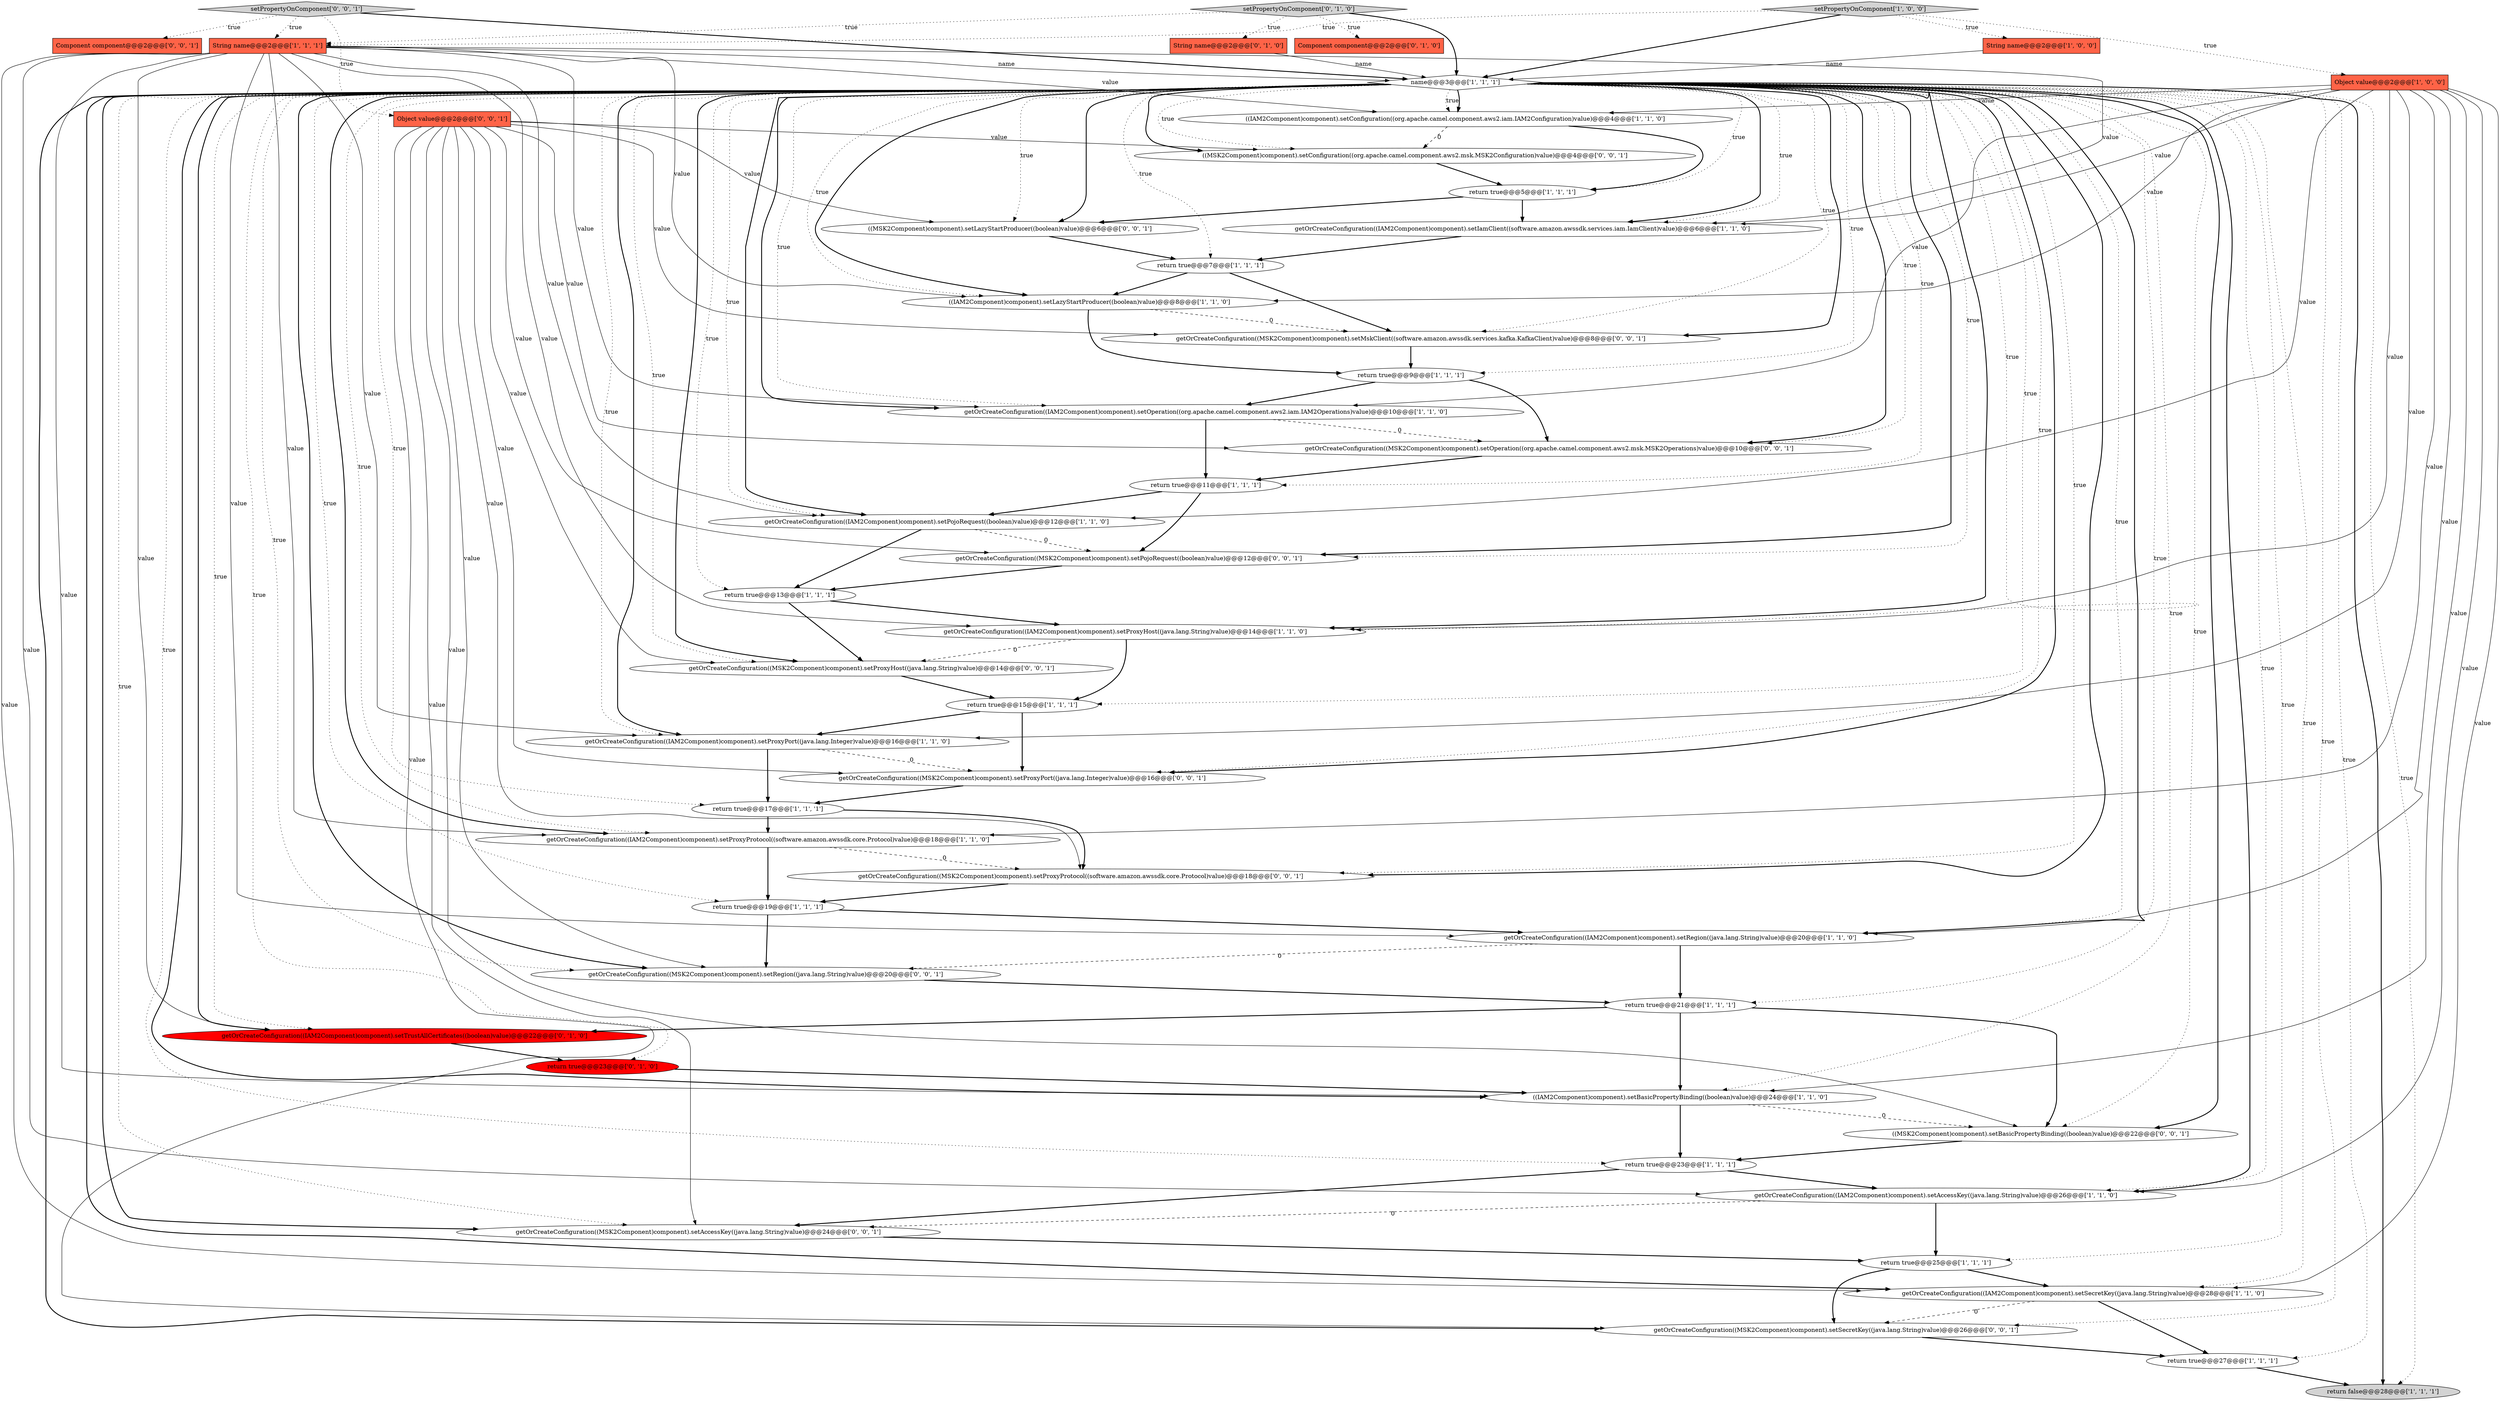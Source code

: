 digraph {
4 [style = filled, label = "return true@@@17@@@['1', '1', '1']", fillcolor = white, shape = ellipse image = "AAA0AAABBB1BBB"];
10 [style = filled, label = "return true@@@25@@@['1', '1', '1']", fillcolor = white, shape = ellipse image = "AAA0AAABBB1BBB"];
15 [style = filled, label = "return true@@@13@@@['1', '1', '1']", fillcolor = white, shape = ellipse image = "AAA0AAABBB1BBB"];
26 [style = filled, label = "return true@@@21@@@['1', '1', '1']", fillcolor = white, shape = ellipse image = "AAA0AAABBB1BBB"];
30 [style = filled, label = "String name@@@2@@@['0', '1', '0']", fillcolor = tomato, shape = box image = "AAA0AAABBB2BBB"];
41 [style = filled, label = "getOrCreateConfiguration((MSK2Component)component).setRegion((java.lang.String)value)@@@20@@@['0', '0', '1']", fillcolor = white, shape = ellipse image = "AAA0AAABBB3BBB"];
43 [style = filled, label = "getOrCreateConfiguration((MSK2Component)component).setProxyHost((java.lang.String)value)@@@14@@@['0', '0', '1']", fillcolor = white, shape = ellipse image = "AAA0AAABBB3BBB"];
13 [style = filled, label = "return true@@@9@@@['1', '1', '1']", fillcolor = white, shape = ellipse image = "AAA0AAABBB1BBB"];
46 [style = filled, label = "((MSK2Component)component).setLazyStartProducer((boolean)value)@@@6@@@['0', '0', '1']", fillcolor = white, shape = ellipse image = "AAA0AAABBB3BBB"];
23 [style = filled, label = "return true@@@15@@@['1', '1', '1']", fillcolor = white, shape = ellipse image = "AAA0AAABBB1BBB"];
9 [style = filled, label = "setPropertyOnComponent['1', '0', '0']", fillcolor = lightgray, shape = diamond image = "AAA0AAABBB1BBB"];
22 [style = filled, label = "((IAM2Component)component).setConfiguration((org.apache.camel.component.aws2.iam.IAM2Configuration)value)@@@4@@@['1', '1', '0']", fillcolor = white, shape = ellipse image = "AAA0AAABBB1BBB"];
2 [style = filled, label = "return true@@@23@@@['1', '1', '1']", fillcolor = white, shape = ellipse image = "AAA0AAABBB1BBB"];
0 [style = filled, label = "String name@@@2@@@['1', '0', '0']", fillcolor = tomato, shape = box image = "AAA0AAABBB1BBB"];
37 [style = filled, label = "getOrCreateConfiguration((MSK2Component)component).setSecretKey((java.lang.String)value)@@@26@@@['0', '0', '1']", fillcolor = white, shape = ellipse image = "AAA0AAABBB3BBB"];
16 [style = filled, label = "getOrCreateConfiguration((IAM2Component)component).setIamClient((software.amazon.awssdk.services.iam.IamClient)value)@@@6@@@['1', '1', '0']", fillcolor = white, shape = ellipse image = "AAA0AAABBB1BBB"];
20 [style = filled, label = "((IAM2Component)component).setBasicPropertyBinding((boolean)value)@@@24@@@['1', '1', '0']", fillcolor = white, shape = ellipse image = "AAA0AAABBB1BBB"];
17 [style = filled, label = "getOrCreateConfiguration((IAM2Component)component).setRegion((java.lang.String)value)@@@20@@@['1', '1', '0']", fillcolor = white, shape = ellipse image = "AAA0AAABBB1BBB"];
38 [style = filled, label = "((MSK2Component)component).setBasicPropertyBinding((boolean)value)@@@22@@@['0', '0', '1']", fillcolor = white, shape = ellipse image = "AAA0AAABBB3BBB"];
42 [style = filled, label = "Component component@@@2@@@['0', '0', '1']", fillcolor = tomato, shape = box image = "AAA0AAABBB3BBB"];
34 [style = filled, label = "return true@@@23@@@['0', '1', '0']", fillcolor = red, shape = ellipse image = "AAA1AAABBB2BBB"];
45 [style = filled, label = "Object value@@@2@@@['0', '0', '1']", fillcolor = tomato, shape = box image = "AAA0AAABBB3BBB"];
47 [style = filled, label = "((MSK2Component)component).setConfiguration((org.apache.camel.component.aws2.msk.MSK2Configuration)value)@@@4@@@['0', '0', '1']", fillcolor = white, shape = ellipse image = "AAA0AAABBB3BBB"];
48 [style = filled, label = "getOrCreateConfiguration((MSK2Component)component).setMskClient((software.amazon.awssdk.services.kafka.KafkaClient)value)@@@8@@@['0', '0', '1']", fillcolor = white, shape = ellipse image = "AAA0AAABBB3BBB"];
32 [style = filled, label = "getOrCreateConfiguration((IAM2Component)component).setTrustAllCertificates((boolean)value)@@@22@@@['0', '1', '0']", fillcolor = red, shape = ellipse image = "AAA1AAABBB2BBB"];
21 [style = filled, label = "Object value@@@2@@@['1', '0', '0']", fillcolor = tomato, shape = box image = "AAA0AAABBB1BBB"];
40 [style = filled, label = "getOrCreateConfiguration((MSK2Component)component).setProxyProtocol((software.amazon.awssdk.core.Protocol)value)@@@18@@@['0', '0', '1']", fillcolor = white, shape = ellipse image = "AAA0AAABBB3BBB"];
28 [style = filled, label = "getOrCreateConfiguration((IAM2Component)component).setProxyPort((java.lang.Integer)value)@@@16@@@['1', '1', '0']", fillcolor = white, shape = ellipse image = "AAA0AAABBB1BBB"];
25 [style = filled, label = "return true@@@27@@@['1', '1', '1']", fillcolor = white, shape = ellipse image = "AAA0AAABBB1BBB"];
19 [style = filled, label = "getOrCreateConfiguration((IAM2Component)component).setAccessKey((java.lang.String)value)@@@26@@@['1', '1', '0']", fillcolor = white, shape = ellipse image = "AAA0AAABBB1BBB"];
5 [style = filled, label = "getOrCreateConfiguration((IAM2Component)component).setProxyHost((java.lang.String)value)@@@14@@@['1', '1', '0']", fillcolor = white, shape = ellipse image = "AAA0AAABBB1BBB"];
36 [style = filled, label = "getOrCreateConfiguration((MSK2Component)component).setProxyPort((java.lang.Integer)value)@@@16@@@['0', '0', '1']", fillcolor = white, shape = ellipse image = "AAA0AAABBB3BBB"];
44 [style = filled, label = "getOrCreateConfiguration((MSK2Component)component).setOperation((org.apache.camel.component.aws2.msk.MSK2Operations)value)@@@10@@@['0', '0', '1']", fillcolor = white, shape = ellipse image = "AAA0AAABBB3BBB"];
11 [style = filled, label = "return true@@@5@@@['1', '1', '1']", fillcolor = white, shape = ellipse image = "AAA0AAABBB1BBB"];
27 [style = filled, label = "String name@@@2@@@['1', '1', '1']", fillcolor = tomato, shape = box image = "AAA0AAABBB1BBB"];
29 [style = filled, label = "return false@@@28@@@['1', '1', '1']", fillcolor = lightgray, shape = ellipse image = "AAA0AAABBB1BBB"];
7 [style = filled, label = "name@@@3@@@['1', '1', '1']", fillcolor = white, shape = diamond image = "AAA0AAABBB1BBB"];
39 [style = filled, label = "getOrCreateConfiguration((MSK2Component)component).setPojoRequest((boolean)value)@@@12@@@['0', '0', '1']", fillcolor = white, shape = ellipse image = "AAA0AAABBB3BBB"];
1 [style = filled, label = "return true@@@7@@@['1', '1', '1']", fillcolor = white, shape = ellipse image = "AAA0AAABBB1BBB"];
33 [style = filled, label = "setPropertyOnComponent['0', '1', '0']", fillcolor = lightgray, shape = diamond image = "AAA0AAABBB2BBB"];
3 [style = filled, label = "getOrCreateConfiguration((IAM2Component)component).setOperation((org.apache.camel.component.aws2.iam.IAM2Operations)value)@@@10@@@['1', '1', '0']", fillcolor = white, shape = ellipse image = "AAA0AAABBB1BBB"];
24 [style = filled, label = "getOrCreateConfiguration((IAM2Component)component).setSecretKey((java.lang.String)value)@@@28@@@['1', '1', '0']", fillcolor = white, shape = ellipse image = "AAA0AAABBB1BBB"];
14 [style = filled, label = "((IAM2Component)component).setLazyStartProducer((boolean)value)@@@8@@@['1', '1', '0']", fillcolor = white, shape = ellipse image = "AAA0AAABBB1BBB"];
35 [style = filled, label = "getOrCreateConfiguration((MSK2Component)component).setAccessKey((java.lang.String)value)@@@24@@@['0', '0', '1']", fillcolor = white, shape = ellipse image = "AAA0AAABBB3BBB"];
18 [style = filled, label = "return true@@@11@@@['1', '1', '1']", fillcolor = white, shape = ellipse image = "AAA0AAABBB1BBB"];
12 [style = filled, label = "getOrCreateConfiguration((IAM2Component)component).setProxyProtocol((software.amazon.awssdk.core.Protocol)value)@@@18@@@['1', '1', '0']", fillcolor = white, shape = ellipse image = "AAA0AAABBB1BBB"];
49 [style = filled, label = "setPropertyOnComponent['0', '0', '1']", fillcolor = lightgray, shape = diamond image = "AAA0AAABBB3BBB"];
31 [style = filled, label = "Component component@@@2@@@['0', '1', '0']", fillcolor = tomato, shape = box image = "AAA0AAABBB2BBB"];
6 [style = filled, label = "return true@@@19@@@['1', '1', '1']", fillcolor = white, shape = ellipse image = "AAA0AAABBB1BBB"];
8 [style = filled, label = "getOrCreateConfiguration((IAM2Component)component).setPojoRequest((boolean)value)@@@12@@@['1', '1', '0']", fillcolor = white, shape = ellipse image = "AAA0AAABBB1BBB"];
2->35 [style = bold, label=""];
7->32 [style = bold, label=""];
45->37 [style = solid, label="value"];
34->20 [style = bold, label=""];
40->6 [style = bold, label=""];
27->20 [style = solid, label="value"];
7->36 [style = dotted, label="true"];
7->34 [style = dotted, label="true"];
10->24 [style = bold, label=""];
21->20 [style = solid, label="value"];
7->35 [style = bold, label=""];
32->34 [style = bold, label=""];
11->46 [style = bold, label=""];
25->29 [style = bold, label=""];
7->48 [style = bold, label=""];
7->39 [style = dotted, label="true"];
7->8 [style = bold, label=""];
21->12 [style = solid, label="value"];
9->7 [style = bold, label=""];
43->23 [style = bold, label=""];
45->43 [style = solid, label="value"];
21->3 [style = solid, label="value"];
47->11 [style = bold, label=""];
7->14 [style = bold, label=""];
3->18 [style = bold, label=""];
23->28 [style = bold, label=""];
17->41 [style = dashed, label="0"];
45->48 [style = solid, label="value"];
21->28 [style = solid, label="value"];
20->38 [style = dashed, label="0"];
28->36 [style = dashed, label="0"];
7->16 [style = bold, label=""];
6->41 [style = bold, label=""];
7->41 [style = dotted, label="true"];
7->16 [style = dotted, label="true"];
7->43 [style = bold, label=""];
23->36 [style = bold, label=""];
35->10 [style = bold, label=""];
44->18 [style = bold, label=""];
7->1 [style = dotted, label="true"];
33->27 [style = dotted, label="true"];
45->40 [style = solid, label="value"];
7->29 [style = bold, label=""];
33->7 [style = bold, label=""];
11->16 [style = bold, label=""];
7->6 [style = dotted, label="true"];
7->10 [style = dotted, label="true"];
26->32 [style = bold, label=""];
27->14 [style = solid, label="value"];
5->23 [style = bold, label=""];
7->46 [style = bold, label=""];
21->16 [style = solid, label="value"];
7->13 [style = dotted, label="true"];
7->40 [style = dotted, label="true"];
36->4 [style = bold, label=""];
27->22 [style = solid, label="value"];
7->37 [style = bold, label=""];
27->28 [style = solid, label="value"];
21->22 [style = solid, label="value"];
9->21 [style = dotted, label="true"];
21->19 [style = solid, label="value"];
49->27 [style = dotted, label="true"];
7->12 [style = dotted, label="true"];
38->2 [style = bold, label=""];
7->29 [style = dotted, label="true"];
27->8 [style = solid, label="value"];
7->24 [style = bold, label=""];
7->5 [style = bold, label=""];
45->38 [style = solid, label="value"];
7->23 [style = dotted, label="true"];
27->19 [style = solid, label="value"];
7->46 [style = dotted, label="true"];
5->43 [style = dashed, label="0"];
7->35 [style = dotted, label="true"];
27->24 [style = solid, label="value"];
45->47 [style = solid, label="value"];
48->13 [style = bold, label=""];
19->35 [style = dashed, label="0"];
7->22 [style = dotted, label="true"];
7->8 [style = dotted, label="true"];
27->5 [style = solid, label="value"];
7->17 [style = dotted, label="true"];
7->32 [style = dotted, label="true"];
22->11 [style = bold, label=""];
26->20 [style = bold, label=""];
7->44 [style = bold, label=""];
33->31 [style = dotted, label="true"];
21->14 [style = solid, label="value"];
6->17 [style = bold, label=""];
7->2 [style = dotted, label="true"];
9->0 [style = dotted, label="true"];
7->17 [style = bold, label=""];
8->15 [style = bold, label=""];
0->7 [style = solid, label="name"];
1->48 [style = bold, label=""];
37->25 [style = bold, label=""];
45->36 [style = solid, label="value"];
7->26 [style = dotted, label="true"];
27->32 [style = solid, label="value"];
19->10 [style = bold, label=""];
7->20 [style = bold, label=""];
7->15 [style = dotted, label="true"];
49->42 [style = dotted, label="true"];
49->45 [style = dotted, label="true"];
7->5 [style = dotted, label="true"];
7->22 [style = bold, label=""];
24->37 [style = dashed, label="0"];
7->11 [style = dotted, label="true"];
7->28 [style = bold, label=""];
18->39 [style = bold, label=""];
27->7 [style = solid, label="name"];
16->1 [style = bold, label=""];
7->39 [style = bold, label=""];
21->5 [style = solid, label="value"];
45->39 [style = solid, label="value"];
24->25 [style = bold, label=""];
30->7 [style = solid, label="name"];
15->43 [style = bold, label=""];
49->7 [style = bold, label=""];
7->48 [style = dotted, label="true"];
7->18 [style = dotted, label="true"];
4->12 [style = bold, label=""];
27->12 [style = solid, label="value"];
18->8 [style = bold, label=""];
7->41 [style = bold, label=""];
14->13 [style = bold, label=""];
21->24 [style = solid, label="value"];
7->19 [style = bold, label=""];
7->28 [style = dotted, label="true"];
7->36 [style = bold, label=""];
7->40 [style = bold, label=""];
45->44 [style = solid, label="value"];
10->37 [style = bold, label=""];
4->40 [style = bold, label=""];
21->17 [style = solid, label="value"];
27->3 [style = solid, label="value"];
22->47 [style = dashed, label="0"];
39->15 [style = bold, label=""];
17->26 [style = bold, label=""];
2->19 [style = bold, label=""];
7->12 [style = bold, label=""];
7->19 [style = dotted, label="true"];
7->47 [style = bold, label=""];
14->48 [style = dashed, label="0"];
13->44 [style = bold, label=""];
3->44 [style = dashed, label="0"];
27->16 [style = solid, label="value"];
21->8 [style = solid, label="value"];
27->17 [style = solid, label="value"];
12->6 [style = bold, label=""];
7->24 [style = dotted, label="true"];
33->30 [style = dotted, label="true"];
7->38 [style = dotted, label="true"];
7->37 [style = dotted, label="true"];
7->3 [style = bold, label=""];
15->5 [style = bold, label=""];
7->20 [style = dotted, label="true"];
20->2 [style = bold, label=""];
9->27 [style = dotted, label="true"];
45->35 [style = solid, label="value"];
26->38 [style = bold, label=""];
45->46 [style = solid, label="value"];
7->38 [style = bold, label=""];
13->3 [style = bold, label=""];
46->1 [style = bold, label=""];
7->47 [style = dotted, label="true"];
7->3 [style = dotted, label="true"];
12->40 [style = dashed, label="0"];
8->39 [style = dashed, label="0"];
7->44 [style = dotted, label="true"];
7->4 [style = dotted, label="true"];
7->25 [style = dotted, label="true"];
1->14 [style = bold, label=""];
41->26 [style = bold, label=""];
45->41 [style = solid, label="value"];
7->43 [style = dotted, label="true"];
28->4 [style = bold, label=""];
7->14 [style = dotted, label="true"];
}

